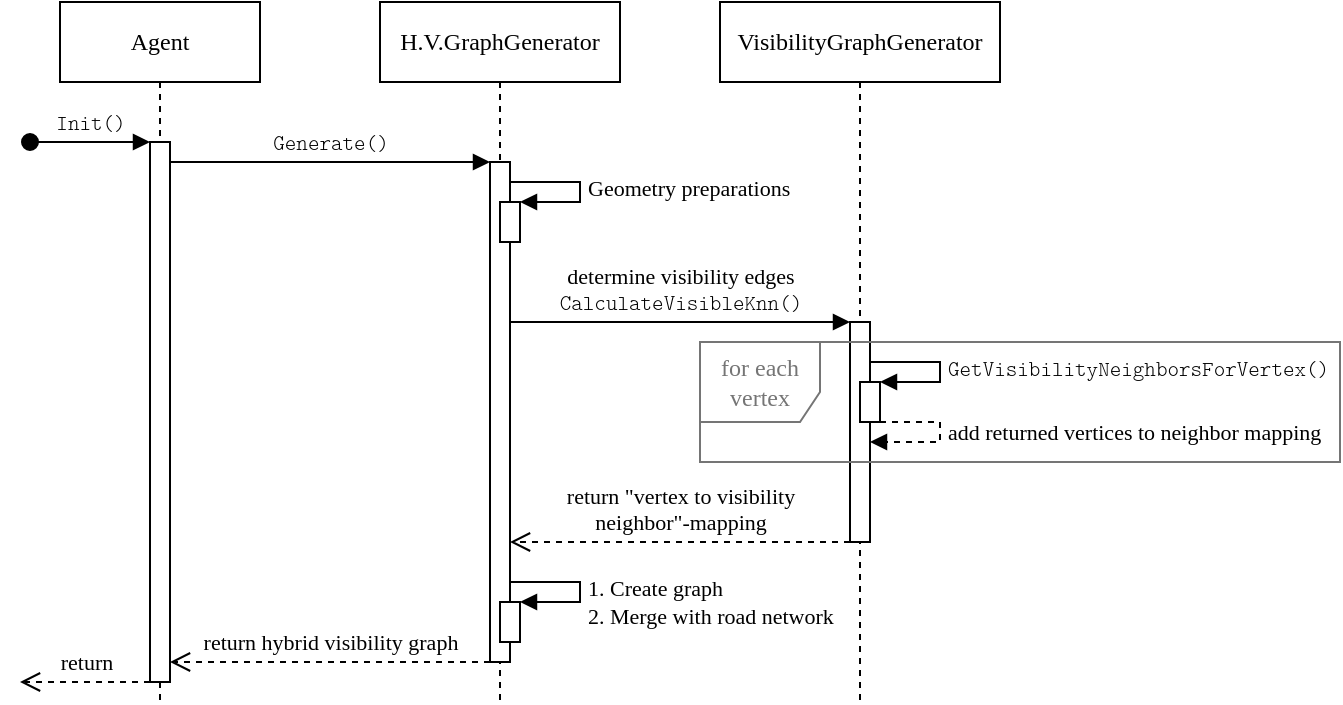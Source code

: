 <mxfile version="21.6.9" type="device">
  <diagram name="Page-1" id="2YBvvXClWsGukQMizWep">
    <mxGraphModel dx="675" dy="341" grid="1" gridSize="10" guides="1" tooltips="1" connect="1" arrows="1" fold="1" page="1" pageScale="1" pageWidth="850" pageHeight="1100" math="0" shadow="0">
      <root>
        <mxCell id="0" />
        <mxCell id="1" parent="0" />
        <mxCell id="aM9ryv3xv72pqoxQDRHE-1" value="Agent" style="shape=umlLifeline;perimeter=lifelinePerimeter;whiteSpace=wrap;html=1;container=0;dropTarget=0;collapsible=0;recursiveResize=0;outlineConnect=0;portConstraint=eastwest;newEdgeStyle={&quot;edgeStyle&quot;:&quot;elbowEdgeStyle&quot;,&quot;elbow&quot;:&quot;vertical&quot;,&quot;curved&quot;:0,&quot;rounded&quot;:0};fontFamily=Linux Libertine;verticalAlign=middle;spacing=2;" parent="1" vertex="1">
          <mxGeometry x="50" y="30" width="100" height="350" as="geometry" />
        </mxCell>
        <mxCell id="aM9ryv3xv72pqoxQDRHE-2" value="" style="html=1;points=[];perimeter=orthogonalPerimeter;outlineConnect=0;targetShapes=umlLifeline;portConstraint=eastwest;newEdgeStyle={&quot;edgeStyle&quot;:&quot;elbowEdgeStyle&quot;,&quot;elbow&quot;:&quot;vertical&quot;,&quot;curved&quot;:0,&quot;rounded&quot;:0};fontFamily=Linux Libertine;" parent="aM9ryv3xv72pqoxQDRHE-1" vertex="1">
          <mxGeometry x="45" y="70" width="10" height="270" as="geometry" />
        </mxCell>
        <mxCell id="aM9ryv3xv72pqoxQDRHE-3" value="Init()" style="html=1;verticalAlign=bottom;startArrow=oval;endArrow=block;startSize=8;edgeStyle=elbowEdgeStyle;elbow=vertical;curved=0;rounded=0;fontFamily=Latin Modern Mono Light;spacing=3;" parent="aM9ryv3xv72pqoxQDRHE-1" target="aM9ryv3xv72pqoxQDRHE-2" edge="1">
          <mxGeometry relative="1" as="geometry">
            <mxPoint x="-15" y="70" as="sourcePoint" />
          </mxGeometry>
        </mxCell>
        <mxCell id="aM9ryv3xv72pqoxQDRHE-5" value="H.V.GraphGenerator" style="shape=umlLifeline;perimeter=lifelinePerimeter;whiteSpace=wrap;html=1;container=0;dropTarget=0;collapsible=0;recursiveResize=0;outlineConnect=0;portConstraint=eastwest;newEdgeStyle={&quot;edgeStyle&quot;:&quot;elbowEdgeStyle&quot;,&quot;elbow&quot;:&quot;vertical&quot;,&quot;curved&quot;:0,&quot;rounded&quot;:0};fontFamily=Linux Libertine;" parent="1" vertex="1">
          <mxGeometry x="210" y="30" width="120" height="350" as="geometry" />
        </mxCell>
        <mxCell id="aM9ryv3xv72pqoxQDRHE-6" value="" style="html=1;points=[];perimeter=orthogonalPerimeter;outlineConnect=0;targetShapes=umlLifeline;portConstraint=eastwest;newEdgeStyle={&quot;edgeStyle&quot;:&quot;elbowEdgeStyle&quot;,&quot;elbow&quot;:&quot;vertical&quot;,&quot;curved&quot;:0,&quot;rounded&quot;:0};fontFamily=Linux Libertine;" parent="aM9ryv3xv72pqoxQDRHE-5" vertex="1">
          <mxGeometry x="55" y="80" width="10" height="250" as="geometry" />
        </mxCell>
        <mxCell id="vcmvwX2yCh51Hj_THdLI-1" value="" style="html=1;points=[];perimeter=orthogonalPerimeter;outlineConnect=0;targetShapes=umlLifeline;portConstraint=eastwest;newEdgeStyle={&quot;edgeStyle&quot;:&quot;elbowEdgeStyle&quot;,&quot;elbow&quot;:&quot;vertical&quot;,&quot;curved&quot;:0,&quot;rounded&quot;:0};" parent="aM9ryv3xv72pqoxQDRHE-5" vertex="1">
          <mxGeometry x="60" y="300" width="10" height="20" as="geometry" />
        </mxCell>
        <mxCell id="vcmvwX2yCh51Hj_THdLI-2" value="&lt;div&gt;&lt;font face=&quot;Linux Libertine&quot;&gt;1. Create graph&lt;/font&gt;&lt;/div&gt;&lt;div&gt;&lt;font face=&quot;Linux Libertine&quot;&gt;2. Merge with road network&lt;/font&gt;&lt;/div&gt;" style="html=1;align=left;spacingLeft=37;endArrow=block;rounded=0;edgeStyle=orthogonalEdgeStyle;curved=0;rounded=0;exitX=1;exitY=0.474;exitDx=0;exitDy=0;exitPerimeter=0;verticalAlign=middle;spacingTop=36;jumpSize=6;" parent="aM9ryv3xv72pqoxQDRHE-5" source="aM9ryv3xv72pqoxQDRHE-6" target="vcmvwX2yCh51Hj_THdLI-1" edge="1">
          <mxGeometry relative="1" as="geometry">
            <mxPoint x="70" y="260" as="sourcePoint" />
            <Array as="points">
              <mxPoint x="65" y="290" />
              <mxPoint x="100" y="290" />
              <mxPoint x="100" y="300" />
            </Array>
          </mxGeometry>
        </mxCell>
        <mxCell id="fW77yYEujU_hWirH-o37-3" value="" style="html=1;points=[];perimeter=orthogonalPerimeter;outlineConnect=0;targetShapes=umlLifeline;portConstraint=eastwest;newEdgeStyle={&quot;edgeStyle&quot;:&quot;elbowEdgeStyle&quot;,&quot;elbow&quot;:&quot;vertical&quot;,&quot;curved&quot;:0,&quot;rounded&quot;:0};" vertex="1" parent="aM9ryv3xv72pqoxQDRHE-5">
          <mxGeometry x="60" y="100" width="10" height="20" as="geometry" />
        </mxCell>
        <mxCell id="fW77yYEujU_hWirH-o37-4" value="&lt;font face=&quot;Linux Libertine&quot;&gt;Geometry preparations&lt;br&gt;&lt;/font&gt;" style="html=1;align=left;spacingLeft=2;endArrow=block;rounded=0;edgeStyle=orthogonalEdgeStyle;curved=0;rounded=0;" edge="1" target="fW77yYEujU_hWirH-o37-3" parent="aM9ryv3xv72pqoxQDRHE-5" source="aM9ryv3xv72pqoxQDRHE-6">
          <mxGeometry relative="1" as="geometry">
            <mxPoint x="-35" y="120" as="sourcePoint" />
            <Array as="points">
              <mxPoint x="100" y="90" />
              <mxPoint x="100" y="100" />
            </Array>
          </mxGeometry>
        </mxCell>
        <mxCell id="aM9ryv3xv72pqoxQDRHE-7" value="Generate()" style="html=1;verticalAlign=bottom;endArrow=block;edgeStyle=elbowEdgeStyle;elbow=vertical;curved=0;rounded=0;fontFamily=Latin Modern Mono Light;spacing=3;" parent="1" source="aM9ryv3xv72pqoxQDRHE-2" target="aM9ryv3xv72pqoxQDRHE-6" edge="1">
          <mxGeometry relative="1" as="geometry">
            <mxPoint x="205" y="120" as="sourcePoint" />
            <Array as="points">
              <mxPoint x="190" y="110" />
            </Array>
          </mxGeometry>
        </mxCell>
        <mxCell id="aM9ryv3xv72pqoxQDRHE-8" value="return hybrid visibility graph" style="html=1;verticalAlign=bottom;endArrow=open;dashed=1;endSize=8;edgeStyle=elbowEdgeStyle;elbow=vertical;curved=0;rounded=0;fontFamily=Linux Libertine;spacing=3;" parent="1" source="aM9ryv3xv72pqoxQDRHE-6" target="aM9ryv3xv72pqoxQDRHE-2" edge="1">
          <mxGeometry relative="1" as="geometry">
            <mxPoint x="205" y="195" as="targetPoint" />
            <Array as="points">
              <mxPoint x="240" y="360" />
              <mxPoint x="240" y="570" />
              <mxPoint x="240" y="600" />
              <mxPoint x="270" y="320" />
              <mxPoint x="240" y="310" />
              <mxPoint x="220" y="220" />
              <mxPoint x="250" y="230" />
              <mxPoint x="200" y="270" />
            </Array>
          </mxGeometry>
        </mxCell>
        <mxCell id="zFFP4pUxAyyu4GTBcuHr-1" value="&lt;div&gt;VisibilityGraphGenerator&lt;/div&gt;" style="shape=umlLifeline;perimeter=lifelinePerimeter;whiteSpace=wrap;html=1;container=1;dropTarget=0;collapsible=0;recursiveResize=0;outlineConnect=0;portConstraint=eastwest;newEdgeStyle={&quot;edgeStyle&quot;:&quot;elbowEdgeStyle&quot;,&quot;elbow&quot;:&quot;vertical&quot;,&quot;curved&quot;:0,&quot;rounded&quot;:0};fontFamily=Linux Libertine;" parent="1" vertex="1">
          <mxGeometry x="380" y="30" width="140" height="350" as="geometry" />
        </mxCell>
        <mxCell id="zFFP4pUxAyyu4GTBcuHr-2" value="" style="html=1;points=[];perimeter=orthogonalPerimeter;outlineConnect=0;targetShapes=umlLifeline;portConstraint=eastwest;newEdgeStyle={&quot;edgeStyle&quot;:&quot;elbowEdgeStyle&quot;,&quot;elbow&quot;:&quot;vertical&quot;,&quot;curved&quot;:0,&quot;rounded&quot;:0};fontFamily=Linux Libertine;" parent="zFFP4pUxAyyu4GTBcuHr-1" vertex="1">
          <mxGeometry x="65" y="160" width="10" height="110" as="geometry" />
        </mxCell>
        <mxCell id="TJ2kXIVCb5EfAZxdPqK8-9" value="" style="html=1;points=[];perimeter=orthogonalPerimeter;outlineConnect=0;targetShapes=umlLifeline;portConstraint=eastwest;newEdgeStyle={&quot;edgeStyle&quot;:&quot;elbowEdgeStyle&quot;,&quot;elbow&quot;:&quot;vertical&quot;,&quot;curved&quot;:0,&quot;rounded&quot;:0};" parent="zFFP4pUxAyyu4GTBcuHr-1" vertex="1">
          <mxGeometry x="70" y="190" width="10" height="20" as="geometry" />
        </mxCell>
        <mxCell id="TJ2kXIVCb5EfAZxdPqK8-10" value="&lt;div&gt;&lt;font&gt;GetVisibilityNeighborsForVertex()&lt;br&gt;&lt;/font&gt;&lt;/div&gt;" style="html=1;align=left;spacingLeft=2;endArrow=block;rounded=0;edgeStyle=orthogonalEdgeStyle;curved=0;rounded=0;fontFamily=Latin Modern Mono Light;" parent="zFFP4pUxAyyu4GTBcuHr-1" source="zFFP4pUxAyyu4GTBcuHr-2" target="TJ2kXIVCb5EfAZxdPqK8-9" edge="1">
          <mxGeometry relative="1" as="geometry">
            <mxPoint x="80" y="140" as="sourcePoint" />
            <Array as="points">
              <mxPoint x="110" y="180" />
              <mxPoint x="110" y="190" />
              <mxPoint x="75" y="190" />
            </Array>
            <mxPoint as="offset" />
          </mxGeometry>
        </mxCell>
        <mxCell id="TJ2kXIVCb5EfAZxdPqK8-14" value="add returned vertices to neighbor mapping" style="html=1;align=left;spacingLeft=2;endArrow=block;rounded=0;edgeStyle=orthogonalEdgeStyle;curved=0;rounded=0;fontFamily=Linux Libertine;dashed=1;" parent="zFFP4pUxAyyu4GTBcuHr-1" source="TJ2kXIVCb5EfAZxdPqK8-9" target="zFFP4pUxAyyu4GTBcuHr-2" edge="1">
          <mxGeometry x="-0.077" relative="1" as="geometry">
            <mxPoint x="100" y="190" as="sourcePoint" />
            <Array as="points">
              <mxPoint x="110" y="210" />
              <mxPoint x="110" y="220" />
            </Array>
            <mxPoint x="105" y="210" as="targetPoint" />
            <mxPoint as="offset" />
          </mxGeometry>
        </mxCell>
        <mxCell id="zFFP4pUxAyyu4GTBcuHr-8" value="&lt;div&gt;determine visibility edges&lt;/div&gt;&lt;div&gt;&lt;font face=&quot;Latin Modern Mono Light&quot;&gt;CalculateVisibleKnn()&lt;/font&gt;&lt;/div&gt;" style="html=1;verticalAlign=bottom;endArrow=block;edgeStyle=elbowEdgeStyle;elbow=vertical;curved=0;rounded=0;fontFamily=Linux Libertine;spacing=3;" parent="1" source="aM9ryv3xv72pqoxQDRHE-6" target="zFFP4pUxAyyu4GTBcuHr-2" edge="1">
          <mxGeometry width="80" relative="1" as="geometry">
            <mxPoint x="320" y="210" as="sourcePoint" />
            <mxPoint x="400" y="210" as="targetPoint" />
            <Array as="points">
              <mxPoint x="440" y="190" />
              <mxPoint x="360" y="140" />
              <mxPoint x="440" y="120" />
              <mxPoint x="410" y="150" />
              <mxPoint x="320" y="240" />
            </Array>
          </mxGeometry>
        </mxCell>
        <mxCell id="zFFP4pUxAyyu4GTBcuHr-9" value="&lt;div&gt;return &quot;vertex to visibility&lt;/div&gt;&lt;div&gt;neighbor&quot;-mapping&lt;/div&gt;" style="html=1;verticalAlign=bottom;endArrow=open;dashed=1;endSize=8;edgeStyle=elbowEdgeStyle;elbow=vertical;curved=0;rounded=0;fontFamily=Linux Libertine;spacing=3;" parent="1" source="zFFP4pUxAyyu4GTBcuHr-2" target="aM9ryv3xv72pqoxQDRHE-6" edge="1">
          <mxGeometry relative="1" as="geometry">
            <mxPoint x="280" y="210" as="targetPoint" />
            <Array as="points">
              <mxPoint x="440" y="300" />
              <mxPoint x="390" y="290" />
              <mxPoint x="410" y="210" />
              <mxPoint x="420" y="250" />
              <mxPoint x="430" y="210" />
            </Array>
            <mxPoint x="460" y="210" as="sourcePoint" />
          </mxGeometry>
        </mxCell>
        <mxCell id="zFFP4pUxAyyu4GTBcuHr-11" value="return" style="html=1;verticalAlign=bottom;endArrow=open;dashed=1;endSize=8;edgeStyle=elbowEdgeStyle;elbow=vertical;curved=0;rounded=0;fontFamily=Linux Libertine;spacing=3;" parent="1" source="aM9ryv3xv72pqoxQDRHE-2" edge="1">
          <mxGeometry relative="1" as="geometry">
            <mxPoint x="30" y="370" as="targetPoint" />
            <Array as="points">
              <mxPoint x="80" y="370" />
              <mxPoint x="80" y="590" />
              <mxPoint x="70" y="430" />
              <mxPoint x="70" y="330" />
              <mxPoint x="60" y="250" />
              <mxPoint x="135" y="310" />
              <mxPoint x="165" y="320" />
              <mxPoint x="115" y="360" />
            </Array>
            <mxPoint x="200" y="310" as="sourcePoint" />
          </mxGeometry>
        </mxCell>
        <mxCell id="TJ2kXIVCb5EfAZxdPqK8-11" value="&lt;font face=&quot;Linux Libertine&quot;&gt;for each vertex&lt;br&gt;&lt;/font&gt;" style="shape=umlFrame;whiteSpace=wrap;html=1;pointerEvents=0;width=60;height=40;strokeColor=#757575;fontColor=#757575;" parent="1" vertex="1">
          <mxGeometry x="370" y="200" width="320" height="60" as="geometry" />
        </mxCell>
      </root>
    </mxGraphModel>
  </diagram>
</mxfile>
